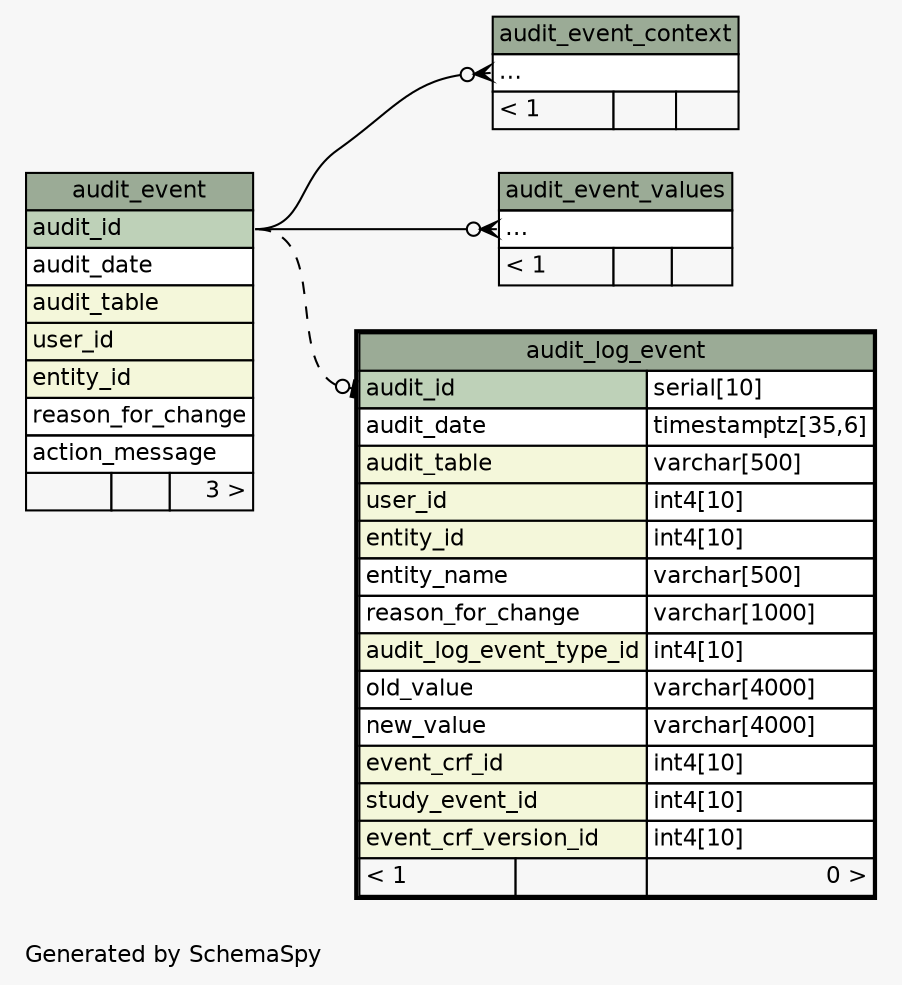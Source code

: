 // dot 2.28.0 on Windows Vista 6.0
// SchemaSpy rev 590
digraph "impliedTwoDegreesRelationshipsDiagram" {
  graph [
    rankdir="RL"
    bgcolor="#f7f7f7"
    label="\nGenerated by SchemaSpy"
    labeljust="l"
    nodesep="0.18"
    ranksep="0.46"
    fontname="Helvetica"
    fontsize="11"
  ];
  node [
    fontname="Helvetica"
    fontsize="11"
    shape="plaintext"
  ];
  edge [
    arrowsize="0.8"
  ];
  "audit_event_context":"elipses":w -> "audit_event":"audit_id":e [arrowhead=none dir=back arrowtail=crowodot];
  "audit_event_values":"elipses":w -> "audit_event":"audit_id":e [arrowhead=none dir=back arrowtail=crowodot];
  "audit_log_event":"audit_id":w -> "audit_event":"audit_id":e [arrowhead=none dir=back arrowtail=teeodot style=dashed];
  "audit_event" [
    label=<
    <TABLE BORDER="0" CELLBORDER="1" CELLSPACING="0" BGCOLOR="#ffffff">
      <TR><TD COLSPAN="3" BGCOLOR="#9bab96" ALIGN="CENTER">audit_event</TD></TR>
      <TR><TD PORT="audit_id" COLSPAN="3" BGCOLOR="#bed1b8" ALIGN="LEFT">audit_id</TD></TR>
      <TR><TD PORT="audit_date" COLSPAN="3" ALIGN="LEFT">audit_date</TD></TR>
      <TR><TD PORT="audit_table" COLSPAN="3" BGCOLOR="#f4f7da" ALIGN="LEFT">audit_table</TD></TR>
      <TR><TD PORT="user_id" COLSPAN="3" BGCOLOR="#f4f7da" ALIGN="LEFT">user_id</TD></TR>
      <TR><TD PORT="entity_id" COLSPAN="3" BGCOLOR="#f4f7da" ALIGN="LEFT">entity_id</TD></TR>
      <TR><TD PORT="reason_for_change" COLSPAN="3" ALIGN="LEFT">reason_for_change</TD></TR>
      <TR><TD PORT="action_message" COLSPAN="3" ALIGN="LEFT">action_message</TD></TR>
      <TR><TD ALIGN="LEFT" BGCOLOR="#f7f7f7">  </TD><TD ALIGN="RIGHT" BGCOLOR="#f7f7f7">  </TD><TD ALIGN="RIGHT" BGCOLOR="#f7f7f7">3 &gt;</TD></TR>
    </TABLE>>
    URL="audit_event.html"
    tooltip="audit_event"
  ];
  "audit_event_context" [
    label=<
    <TABLE BORDER="0" CELLBORDER="1" CELLSPACING="0" BGCOLOR="#ffffff">
      <TR><TD COLSPAN="3" BGCOLOR="#9bab96" ALIGN="CENTER">audit_event_context</TD></TR>
      <TR><TD PORT="elipses" COLSPAN="3" ALIGN="LEFT">...</TD></TR>
      <TR><TD ALIGN="LEFT" BGCOLOR="#f7f7f7">&lt; 1</TD><TD ALIGN="RIGHT" BGCOLOR="#f7f7f7">  </TD><TD ALIGN="RIGHT" BGCOLOR="#f7f7f7">  </TD></TR>
    </TABLE>>
    URL="audit_event_context.html"
    tooltip="audit_event_context"
  ];
  "audit_event_values" [
    label=<
    <TABLE BORDER="0" CELLBORDER="1" CELLSPACING="0" BGCOLOR="#ffffff">
      <TR><TD COLSPAN="3" BGCOLOR="#9bab96" ALIGN="CENTER">audit_event_values</TD></TR>
      <TR><TD PORT="elipses" COLSPAN="3" ALIGN="LEFT">...</TD></TR>
      <TR><TD ALIGN="LEFT" BGCOLOR="#f7f7f7">&lt; 1</TD><TD ALIGN="RIGHT" BGCOLOR="#f7f7f7">  </TD><TD ALIGN="RIGHT" BGCOLOR="#f7f7f7">  </TD></TR>
    </TABLE>>
    URL="audit_event_values.html"
    tooltip="audit_event_values"
  ];
  "audit_log_event" [
    label=<
    <TABLE BORDER="2" CELLBORDER="1" CELLSPACING="0" BGCOLOR="#ffffff">
      <TR><TD COLSPAN="3" BGCOLOR="#9bab96" ALIGN="CENTER">audit_log_event</TD></TR>
      <TR><TD PORT="audit_id" COLSPAN="2" BGCOLOR="#bed1b8" ALIGN="LEFT">audit_id</TD><TD PORT="audit_id.type" ALIGN="LEFT">serial[10]</TD></TR>
      <TR><TD PORT="audit_date" COLSPAN="2" ALIGN="LEFT">audit_date</TD><TD PORT="audit_date.type" ALIGN="LEFT">timestamptz[35,6]</TD></TR>
      <TR><TD PORT="audit_table" COLSPAN="2" BGCOLOR="#f4f7da" ALIGN="LEFT">audit_table</TD><TD PORT="audit_table.type" ALIGN="LEFT">varchar[500]</TD></TR>
      <TR><TD PORT="user_id" COLSPAN="2" BGCOLOR="#f4f7da" ALIGN="LEFT">user_id</TD><TD PORT="user_id.type" ALIGN="LEFT">int4[10]</TD></TR>
      <TR><TD PORT="entity_id" COLSPAN="2" BGCOLOR="#f4f7da" ALIGN="LEFT">entity_id</TD><TD PORT="entity_id.type" ALIGN="LEFT">int4[10]</TD></TR>
      <TR><TD PORT="entity_name" COLSPAN="2" ALIGN="LEFT">entity_name</TD><TD PORT="entity_name.type" ALIGN="LEFT">varchar[500]</TD></TR>
      <TR><TD PORT="reason_for_change" COLSPAN="2" ALIGN="LEFT">reason_for_change</TD><TD PORT="reason_for_change.type" ALIGN="LEFT">varchar[1000]</TD></TR>
      <TR><TD PORT="audit_log_event_type_id" COLSPAN="2" BGCOLOR="#f4f7da" ALIGN="LEFT">audit_log_event_type_id</TD><TD PORT="audit_log_event_type_id.type" ALIGN="LEFT">int4[10]</TD></TR>
      <TR><TD PORT="old_value" COLSPAN="2" ALIGN="LEFT">old_value</TD><TD PORT="old_value.type" ALIGN="LEFT">varchar[4000]</TD></TR>
      <TR><TD PORT="new_value" COLSPAN="2" ALIGN="LEFT">new_value</TD><TD PORT="new_value.type" ALIGN="LEFT">varchar[4000]</TD></TR>
      <TR><TD PORT="event_crf_id" COLSPAN="2" BGCOLOR="#f4f7da" ALIGN="LEFT">event_crf_id</TD><TD PORT="event_crf_id.type" ALIGN="LEFT">int4[10]</TD></TR>
      <TR><TD PORT="study_event_id" COLSPAN="2" BGCOLOR="#f4f7da" ALIGN="LEFT">study_event_id</TD><TD PORT="study_event_id.type" ALIGN="LEFT">int4[10]</TD></TR>
      <TR><TD PORT="event_crf_version_id" COLSPAN="2" BGCOLOR="#f4f7da" ALIGN="LEFT">event_crf_version_id</TD><TD PORT="event_crf_version_id.type" ALIGN="LEFT">int4[10]</TD></TR>
      <TR><TD ALIGN="LEFT" BGCOLOR="#f7f7f7">&lt; 1</TD><TD ALIGN="RIGHT" BGCOLOR="#f7f7f7">  </TD><TD ALIGN="RIGHT" BGCOLOR="#f7f7f7">0 &gt;</TD></TR>
    </TABLE>>
    URL="audit_log_event.html"
    tooltip="audit_log_event"
  ];
}
